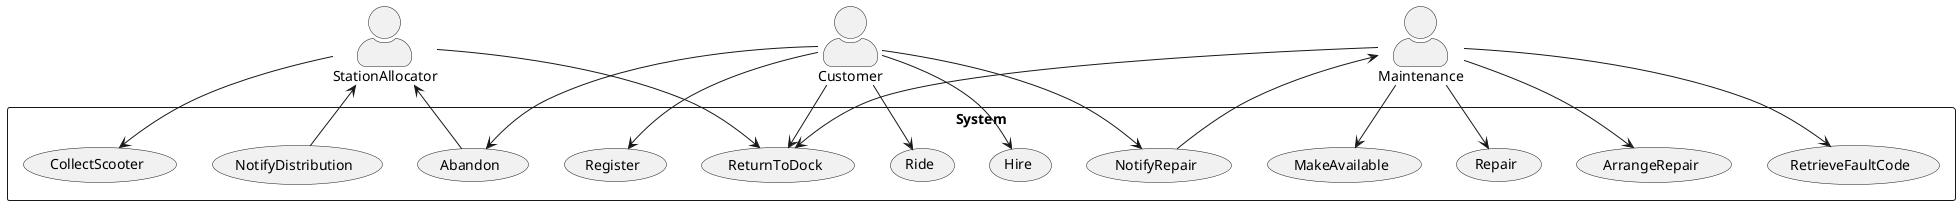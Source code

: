 @startuml

skinparam actorStyle awesome

top to bottom direction

actor StationAllocator
actor Customer
actor Maintenance


rectangle System {
usecase Register
usecase Hire
usecase Ride
usecase ReturnToDock
usecase Abandon
usecase NotifyRepair
' rectangle Maintenance {
usecase RetrieveFaultCode
usecase ArrangeRepair
usecase Repair
usecase MakeAvailable
' rectangle Maintenance {
' usecase NotifyAbandonedScooter
usecase NotifyDistribution
usecase CollectScooter

Customer --> Register
Customer --> Hire
Customer --> Ride
Customer --> Abandon
Customer --> ReturnToDock
Customer --> NotifyRepair

Maintenance <-- NotifyRepair
Maintenance --> RetrieveFaultCode
Maintenance --> ArrangeRepair
Maintenance --> Repair
Maintenance --> ReturnToDock
Maintenance --> MakeAvailable

StationAllocator <-- NotifyDistribution
StationAllocator <-- Abandon
StationAllocator --> CollectScooter
StationAllocator --> ReturnToDock

}
@enduml